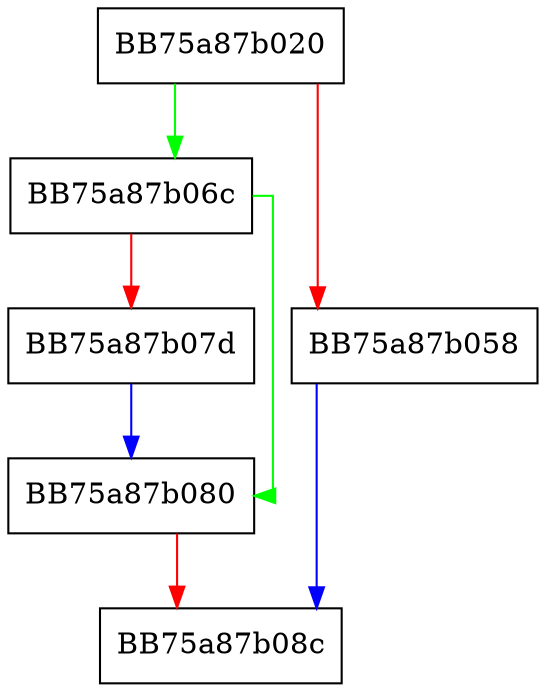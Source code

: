 digraph format {
  node [shape="box"];
  graph [splines=ortho];
  BB75a87b020 -> BB75a87b06c [color="green"];
  BB75a87b020 -> BB75a87b058 [color="red"];
  BB75a87b058 -> BB75a87b08c [color="blue"];
  BB75a87b06c -> BB75a87b080 [color="green"];
  BB75a87b06c -> BB75a87b07d [color="red"];
  BB75a87b07d -> BB75a87b080 [color="blue"];
  BB75a87b080 -> BB75a87b08c [color="red"];
}